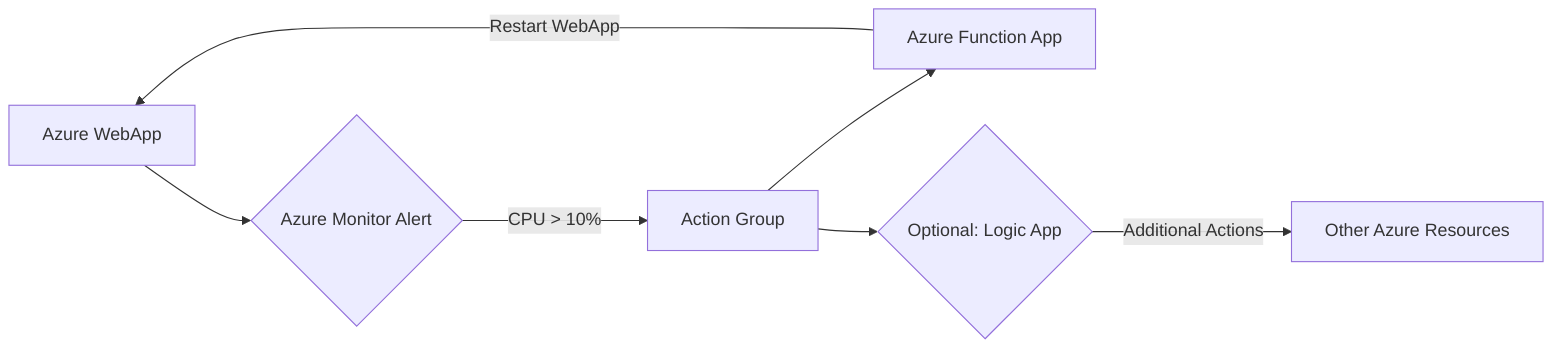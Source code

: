 graph LR
    A[Azure WebApp] --> B{Azure Monitor Alert};
    B -- CPU > 10% --> C[Action Group];
    C --> D[Azure Function App];
    D -- Restart WebApp --> A;
    C --> E{Optional: Logic App};
    E -- Additional Actions --> F[Other Azure Resources];